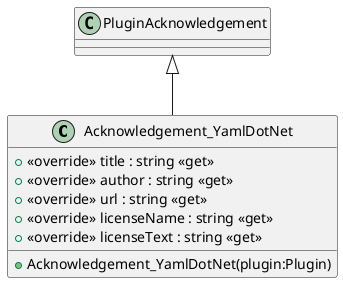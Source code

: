 @startuml
class Acknowledgement_YamlDotNet {
    + Acknowledgement_YamlDotNet(plugin:Plugin)
    + <<override>> title : string <<get>>
    + <<override>> author : string <<get>>
    + <<override>> url : string <<get>>
    + <<override>> licenseName : string <<get>>
    + <<override>> licenseText : string <<get>>
}
PluginAcknowledgement <|-- Acknowledgement_YamlDotNet
@enduml
